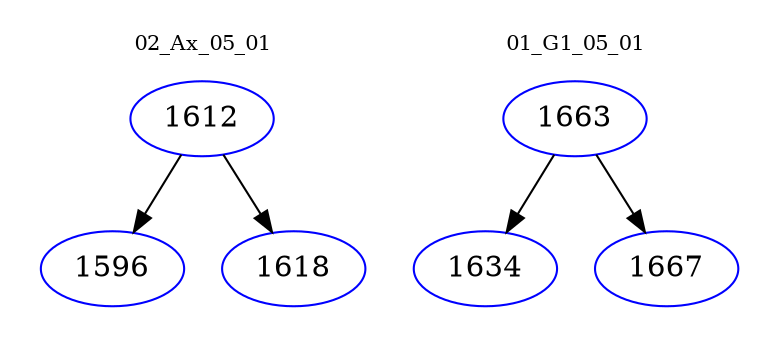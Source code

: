 digraph{
subgraph cluster_0 {
color = white
label = "02_Ax_05_01";
fontsize=10;
T0_1612 [label="1612", color="blue"]
T0_1612 -> T0_1596 [color="black"]
T0_1596 [label="1596", color="blue"]
T0_1612 -> T0_1618 [color="black"]
T0_1618 [label="1618", color="blue"]
}
subgraph cluster_1 {
color = white
label = "01_G1_05_01";
fontsize=10;
T1_1663 [label="1663", color="blue"]
T1_1663 -> T1_1634 [color="black"]
T1_1634 [label="1634", color="blue"]
T1_1663 -> T1_1667 [color="black"]
T1_1667 [label="1667", color="blue"]
}
}

